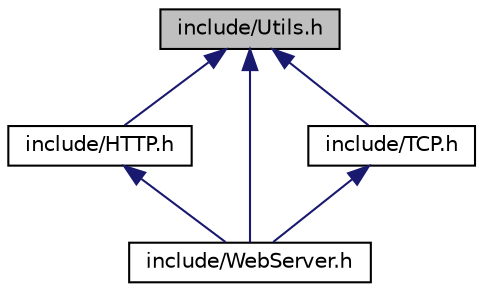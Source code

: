 digraph "include/Utils.h"
{
  edge [fontname="Helvetica",fontsize="10",labelfontname="Helvetica",labelfontsize="10"];
  node [fontname="Helvetica",fontsize="10",shape=record];
  Node1 [label="include/Utils.h",height=0.2,width=0.4,color="black", fillcolor="grey75", style="filled", fontcolor="black"];
  Node1 -> Node2 [dir="back",color="midnightblue",fontsize="10",style="solid"];
  Node2 [label="include/HTTP.h",height=0.2,width=0.4,color="black", fillcolor="white", style="filled",URL="$_h_t_t_p_8h.html"];
  Node2 -> Node3 [dir="back",color="midnightblue",fontsize="10",style="solid"];
  Node3 [label="include/WebServer.h",height=0.2,width=0.4,color="black", fillcolor="white", style="filled",URL="$_web_server_8h.html"];
  Node1 -> Node4 [dir="back",color="midnightblue",fontsize="10",style="solid"];
  Node4 [label="include/TCP.h",height=0.2,width=0.4,color="black", fillcolor="white", style="filled",URL="$_t_c_p_8h.html"];
  Node4 -> Node3 [dir="back",color="midnightblue",fontsize="10",style="solid"];
  Node1 -> Node3 [dir="back",color="midnightblue",fontsize="10",style="solid"];
}
